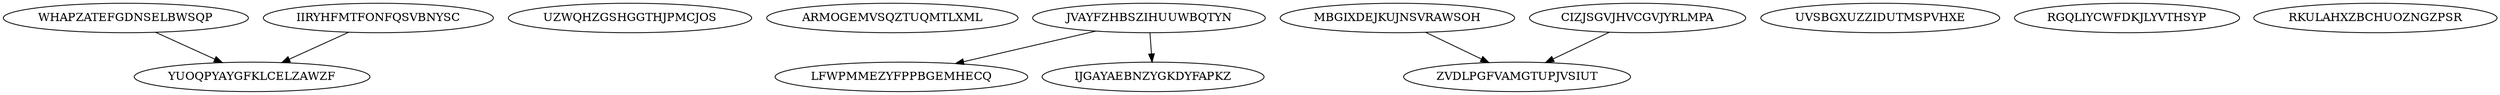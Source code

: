 digraph N14M6 {
	WHAPZATEFGDNSELBWSQP	[Weight=19];
	UZWQHZGSHGGTHJPMCJOS	[Weight=15];
	ARMOGEMVSQZTUQMTLXML	[Weight=11];
	IIRYHFMTFONFQSVBNYSC	[Weight=11];
	JVAYFZHBSZIHUUWBQTYN	[Weight=16];
	YUOQPYAYGFKLCELZAWZF	[Weight=13];
	LFWPMMEZYFPPBGEMHECQ	[Weight=20];
	MBGIXDEJKUJNSVRAWSOH	[Weight=12];
	UVSBGXUZZIDUTMSPVHXE	[Weight=19];
	CIZJSGVJHVCGVJYRLMPA	[Weight=11];
	RGQLIYCWFDKJLYVTHSYP	[Weight=16];
	ZVDLPGFVAMGTUPJVSIUT	[Weight=12];
	RKULAHXZBCHUOZNGZPSR	[Weight=16];
	IJGAYAEBNZYGKDYFAPKZ	[Weight=10];
	JVAYFZHBSZIHUUWBQTYN -> LFWPMMEZYFPPBGEMHECQ [Weight=15];
	MBGIXDEJKUJNSVRAWSOH -> ZVDLPGFVAMGTUPJVSIUT [Weight=19];
	CIZJSGVJHVCGVJYRLMPA -> ZVDLPGFVAMGTUPJVSIUT [Weight=11];
	JVAYFZHBSZIHUUWBQTYN -> IJGAYAEBNZYGKDYFAPKZ [Weight=18];
	WHAPZATEFGDNSELBWSQP -> YUOQPYAYGFKLCELZAWZF [Weight=18];
	IIRYHFMTFONFQSVBNYSC -> YUOQPYAYGFKLCELZAWZF [Weight=11];
}
